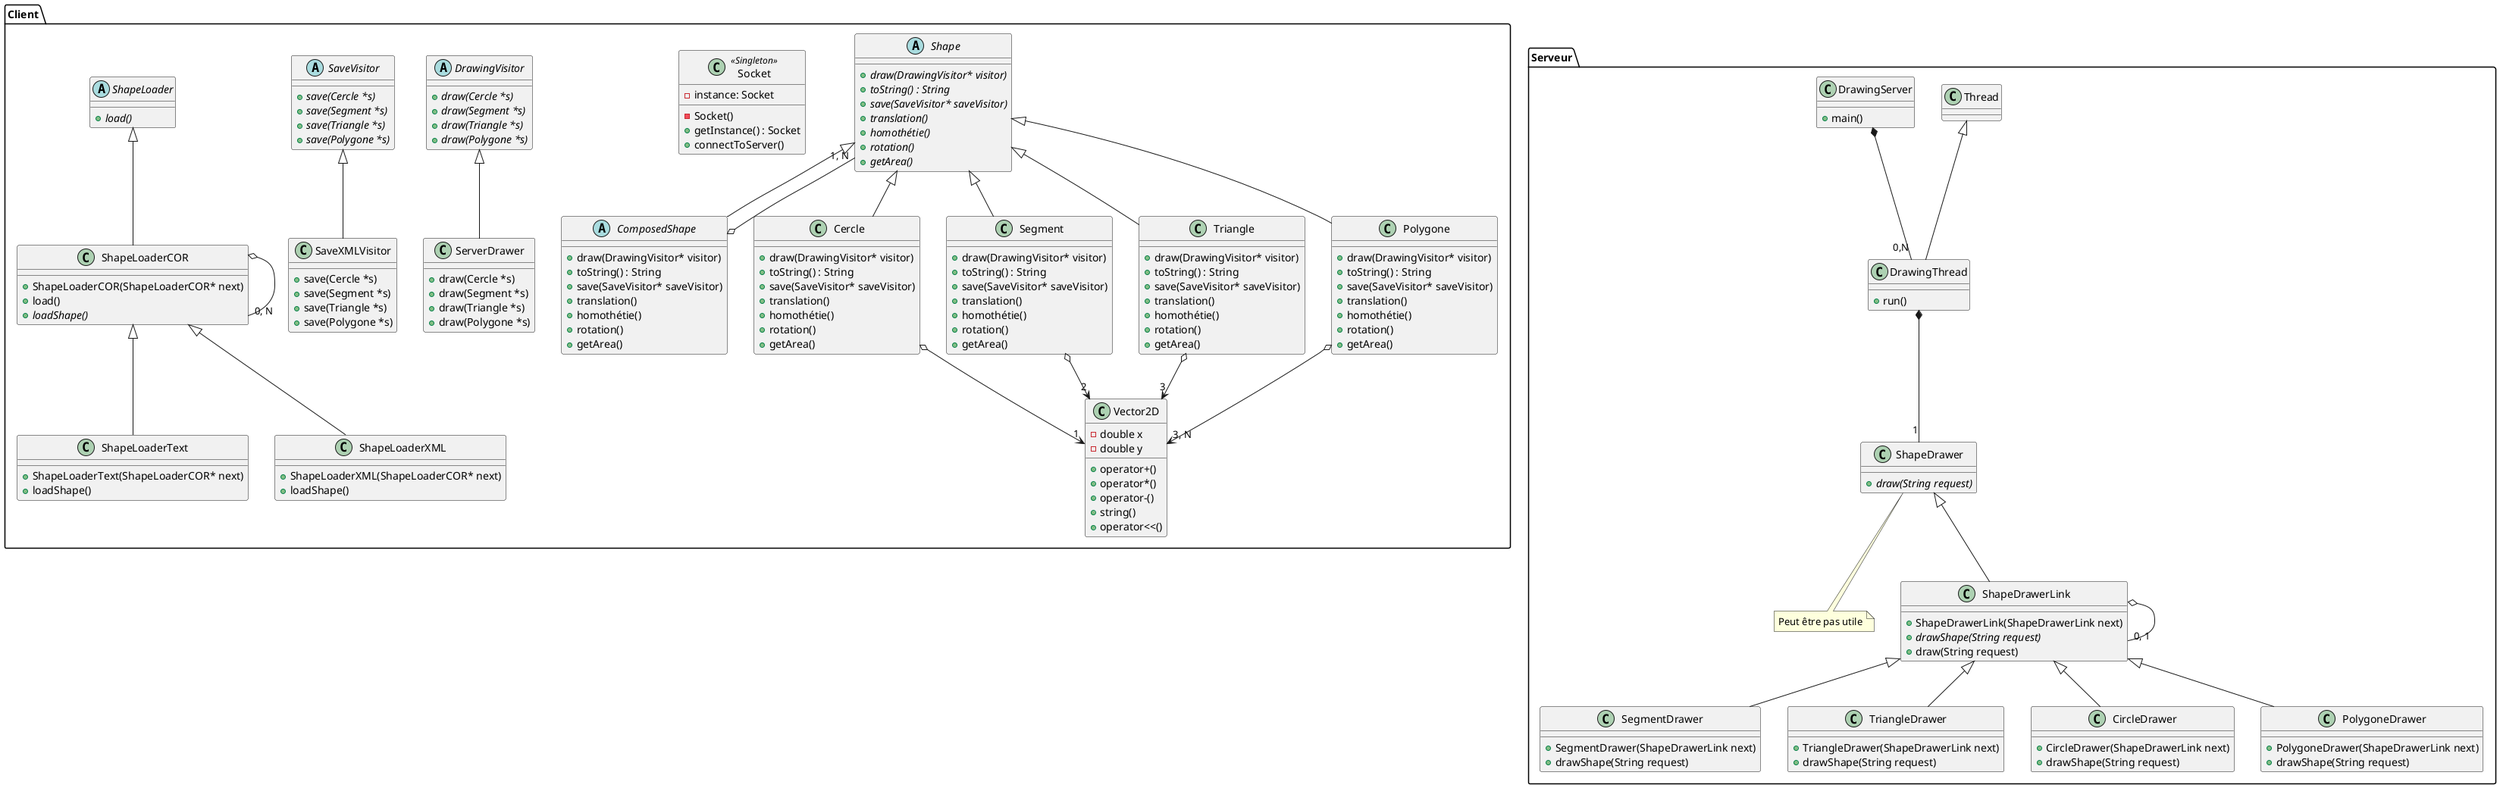@startuml
package Client {
    abstract class Shape {
        +{abstract} draw(DrawingVisitor* visitor)
        +{abstract} toString() : String
        +{abstract} save(SaveVisitor* saveVisitor)
        +{abstract} translation()
        +{abstract} homothétie()
        +{abstract} rotation()
        +{abstract} getArea()
    }

    abstract class ComposedShape {
        +draw(DrawingVisitor* visitor)
        +toString() : String
        +save(SaveVisitor* saveVisitor)
        +translation()
        +homothétie()
        +rotation()
        +getArea()
    }

    class Cercle {
        +draw(DrawingVisitor* visitor)
        +toString() : String
        +save(SaveVisitor* saveVisitor)
        +translation()
        +homothétie()
        +rotation()
        +getArea()
    }
    class Segment {
        +draw(DrawingVisitor* visitor)
        +toString() : String
        +save(SaveVisitor* saveVisitor)
        +translation()
        +homothétie()
        +rotation()
        +getArea()
    }
    class Triangle {
        +draw(DrawingVisitor* visitor)
        +toString() : String
        +save(SaveVisitor* saveVisitor)
        +translation()
        +homothétie()
        +rotation()
        +getArea()
    }
    class Polygone {
        +draw(DrawingVisitor* visitor)
        +toString() : String
        +save(SaveVisitor* saveVisitor)
        +translation()
        +homothétie()
        +rotation()
        +getArea()
    }
    class Socket << Singleton >> {
        -instance: Socket
        -Socket()
        +getInstance() : Socket
        +connectToServer()
    }

    abstract class DrawingVisitor {
        +{abstract} draw(Cercle *s)
        +{abstract} draw(Segment *s)
        +{abstract} draw(Triangle *s)
        +{abstract} draw(Polygone *s)
    }

    abstract class SaveVisitor {
        +{abstract} save(Cercle *s)
        +{abstract} save(Segment *s)
        +{abstract} save(Triangle *s)
        +{abstract} save(Polygone *s)
    }

    class ServerDrawer {
        +draw(Cercle *s)
        +draw(Segment *s)
        +draw(Triangle *s)
        +draw(Polygone *s)
    }

    class SaveXMLVisitor {
        +save(Cercle *s)
        +save(Segment *s)
        +save(Triangle *s)
        +save(Polygone *s)
    }

    abstract class ShapeLoader {
        +{abstract} load()
    }

    class ShapeLoaderCOR {
        +ShapeLoaderCOR(ShapeLoaderCOR* next)
        +load()
        +{abstract}loadShape()
    }

    class ShapeLoaderText {
        +ShapeLoaderText(ShapeLoaderCOR* next)
        +loadShape()
    }

    class ShapeLoaderXML {
        +ShapeLoaderXML(ShapeLoaderCOR* next)
        +loadShape()
    }

    class Vector2D {
        -double x
        -double y
        +operator+()
        +operator*()
        +operator-()
        +string()
        +operator<<()
    }
}

package Serveur {
    class Thread
    class DrawingServer {
        +main()
    }
    class DrawingThread {
        +run()
    }

    class ShapeDrawer {
        +{abstract}draw(String request)
    }

    note "Peut être pas utile" as N1

    ShapeDrawer..N1

    class ShapeDrawerLink {
        +ShapeDrawerLink(ShapeDrawerLink next)
        +{abstract} drawShape(String request)
        +draw(String request)
    }

    class SegmentDrawer {
        +SegmentDrawer(ShapeDrawerLink next)
        +drawShape(String request)
    }

    class TriangleDrawer {
        +TriangleDrawer(ShapeDrawerLink next)
        +drawShape(String request)
    }

    class CircleDrawer {
        +CircleDrawer(ShapeDrawerLink next)
        +drawShape(String request)
    }

    class PolygoneDrawer {
        +PolygoneDrawer(ShapeDrawerLink next)
        +drawShape(String request)
    }
}

Shape <|-- Cercle
Shape <|-- Segment
Shape <|-- Triangle
Shape <|-- Polygone
DrawingServer *-- "0,N" DrawingThread
Thread <|-- DrawingThread
ShapeDrawer <|-- ShapeDrawerLink
ShapeDrawerLink o-- "0, 1" ShapeDrawerLink
ShapeDrawerLink <|-- SegmentDrawer
ShapeDrawerLink <|-- TriangleDrawer
ShapeDrawerLink <|-- CircleDrawer
ShapeDrawerLink <|-- PolygoneDrawer
DrawingThread *-- "1" ShapeDrawer
ComposedShape o-- "1, N" Shape
Shape <|-- ComposedShape
SaveVisitor <|-- SaveXMLVisitor
DrawingVisitor <|-- ServerDrawer
ShapeLoader <|-- ShapeLoaderCOR
ShapeLoaderCOR o-- "0, N" ShapeLoaderCOR
ShapeLoaderCOR <|-- ShapeLoaderText
ShapeLoaderCOR <|-- ShapeLoaderXML
Cercle o--> "1" Vector2D
Segment o--> "2" Vector2D
Triangle o--> "3" Vector2D
Polygone o--> "3, N" Vector2D
@enduml
